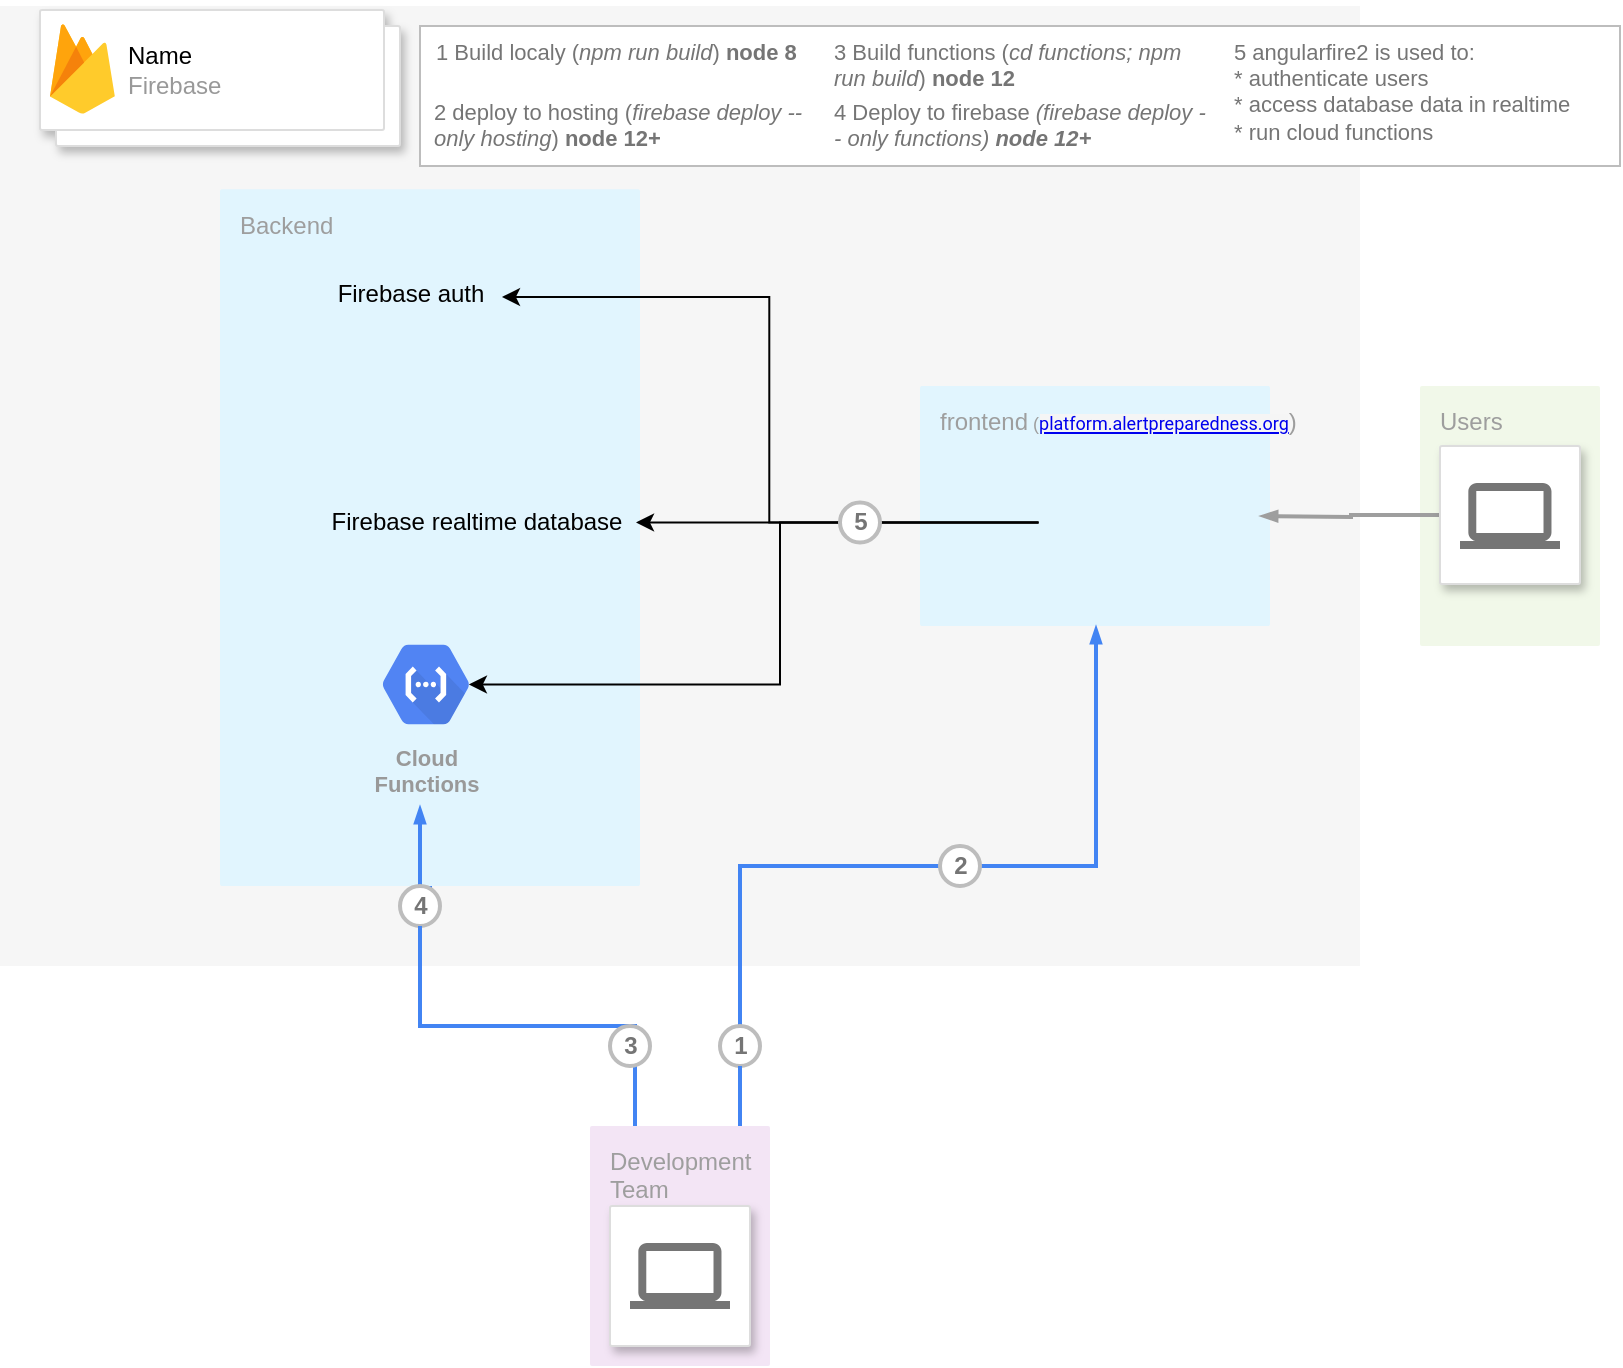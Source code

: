 <mxfile version="14.8.6" type="device"><diagram id="f106602c-feb2-e66a-4537-3a34d633f6aa" name="Page-1"><mxGraphModel dx="1422" dy="774" grid="1" gridSize="10" guides="1" tooltips="1" connect="1" arrows="1" fold="1" page="1" pageScale="1" pageWidth="1169" pageHeight="827" background="none" math="0" shadow="0"><root><mxCell id="0"/><mxCell id="1" parent="0"/><mxCell id="14" value="&lt;b&gt;Google &lt;/b&gt;Cloud Platform" style="fillColor=#F6F6F6;strokeColor=none;shadow=0;gradientColor=none;fontSize=14;align=left;spacing=10;fontColor=#717171;9E9E9E;verticalAlign=top;spacingTop=-4;fontStyle=0;spacingLeft=40;html=1;" parent="1" vertex="1"><mxGeometry x="230" y="100" width="680" height="480" as="geometry"/></mxCell><mxCell id="15" value="" style="shape=mxgraph.gcp2.google_cloud_platform;fillColor=#F6F6F6;strokeColor=none;shadow=0;gradientColor=none;" parent="14" vertex="1"><mxGeometry width="23" height="20" relative="1" as="geometry"><mxPoint x="20" y="10" as="offset"/></mxGeometry></mxCell><mxCell id="VgqkeZ5CzhqDsB53eMJC-788" value="" style="shape=mxgraph.gcp2.doubleRect;strokeColor=#dddddd;shadow=1;strokeWidth=1;" vertex="1" parent="14"><mxGeometry x="20" y="2" width="180" height="68" as="geometry"/></mxCell><mxCell id="VgqkeZ5CzhqDsB53eMJC-789" value="&lt;font color=&quot;#000000&quot;&gt;Name&lt;/font&gt;&lt;br&gt;Firebase" style="dashed=0;connectable=0;html=1;fillColor=#5184F3;strokeColor=none;shape=mxgraph.gcp2.firebase;part=1;labelPosition=right;verticalLabelPosition=middle;align=left;verticalAlign=middle;spacingLeft=5;fontColor=#999999;fontSize=12;" vertex="1" parent="VgqkeZ5CzhqDsB53eMJC-788"><mxGeometry width="32.4" height="45" relative="1" as="geometry"><mxPoint x="5" y="7" as="offset"/></mxGeometry></mxCell><mxCell id="754" value="frontend&lt;font style=&quot;font-size: 9px&quot;&gt; (&lt;a target=&quot;_blank&quot; class=&quot;c5e-simple-link c5e-external-link h5g-custom-domain-name md-gmp-blue-theme&quot; href=&quot;https://platform.alertpreparedness.org/&quot; style=&quot;position: relative ; cursor: pointer ; font-family: &amp;#34;roboto&amp;#34; , &amp;#34;helvetica neue&amp;#34; , sans-serif ; background-color: rgb(245 , 245 , 245)&quot;&gt;platform.alertpreparedness.org&lt;/a&gt;&lt;/font&gt;)" style="rounded=1;absoluteArcSize=1;arcSize=2;html=1;strokeColor=none;gradientColor=none;shadow=0;dashed=0;strokeColor=none;fontSize=12;fontColor=#9E9E9E;align=left;verticalAlign=top;spacing=10;spacingTop=-4;fillColor=#E1F5FE;" parent="14" vertex="1"><mxGeometry x="460" y="190" width="175" height="120" as="geometry"/></mxCell><mxCell id="VgqkeZ5CzhqDsB53eMJC-792" value="" style="shape=image;html=1;verticalAlign=top;verticalLabelPosition=bottom;labelBackgroundColor=#ffffff;imageAspect=0;aspect=fixed;image=https://cdn0.iconfinder.com/data/icons/long-shadow-web-icons/512/angular-128.png" vertex="1" parent="14"><mxGeometry x="519.25" y="230" width="56.5" height="56.5" as="geometry"/></mxCell><mxCell id="753" value="Backend" style="rounded=1;absoluteArcSize=1;arcSize=2;html=1;strokeColor=none;gradientColor=none;shadow=0;dashed=0;strokeColor=none;fontSize=12;fontColor=#9E9E9E;align=left;verticalAlign=top;spacing=10;spacingTop=-4;fillColor=#E1F5FE;" parent="14" vertex="1"><mxGeometry x="110" y="91.63" width="210" height="348.37" as="geometry"/></mxCell><mxCell id="VgqkeZ5CzhqDsB53eMJC-796" value="" style="shape=image;html=1;verticalAlign=top;verticalLabelPosition=bottom;labelBackgroundColor=#ffffff;imageAspect=0;aspect=fixed;image=https://cdn4.iconfinder.com/data/icons/google-i-o-2016/512/google_firebase-2-128.png" vertex="1" parent="14"><mxGeometry x="130" y="130" width="28" height="28" as="geometry"/></mxCell><mxCell id="VgqkeZ5CzhqDsB53eMJC-797" value="Firebase auth" style="text;html=1;resizable=0;autosize=1;align=center;verticalAlign=middle;points=[];fillColor=none;strokeColor=none;rounded=0;" vertex="1" parent="14"><mxGeometry x="160" y="134" width="90" height="20" as="geometry"/></mxCell><mxCell id="VgqkeZ5CzhqDsB53eMJC-809" style="edgeStyle=orthogonalEdgeStyle;rounded=0;orthogonalLoop=1;jettySize=auto;html=1;exitX=0;exitY=0.5;exitDx=0;exitDy=0;entryX=1.011;entryY=0.575;entryDx=0;entryDy=0;entryPerimeter=0;" edge="1" parent="14" source="VgqkeZ5CzhqDsB53eMJC-792" target="VgqkeZ5CzhqDsB53eMJC-797"><mxGeometry relative="1" as="geometry"/></mxCell><mxCell id="756" value="Users" style="rounded=1;absoluteArcSize=1;arcSize=2;html=1;strokeColor=none;gradientColor=none;shadow=0;dashed=0;strokeColor=none;fontSize=12;fontColor=#9E9E9E;align=left;verticalAlign=top;spacing=10;spacingTop=-4;fillColor=#F1F8E9;" parent="1" vertex="1"><mxGeometry x="940" y="290" width="90" height="130" as="geometry"/></mxCell><mxCell id="757" style="edgeStyle=orthogonalEdgeStyle;rounded=0;html=1;labelBackgroundColor=none;startFill=1;startSize=4;endArrow=blockThin;endFill=1;endSize=4;jettySize=auto;orthogonalLoop=1;strokeColor=#4284F3;strokeWidth=2;fontSize=12;fontColor=#000000;align=center;dashed=0;startArrow=none;" parent="1" source="771" target="754" edge="1"><mxGeometry relative="1" as="geometry"><mxPoint x="250" y="230" as="targetPoint"/><Array as="points"><mxPoint x="600" y="530"/><mxPoint x="778" y="530"/></Array></mxGeometry></mxCell><mxCell id="734" value="Development&lt;br&gt;Team&lt;br&gt;" style="rounded=1;absoluteArcSize=1;arcSize=2;html=1;strokeColor=none;gradientColor=none;shadow=0;dashed=0;strokeColor=none;fontSize=12;fontColor=#9E9E9E;align=left;verticalAlign=top;spacing=10;spacingTop=-4;fillColor=#F3E5F5;" parent="1" vertex="1"><mxGeometry x="525" y="660" width="90" height="120" as="geometry"/></mxCell><mxCell id="732" value="" style="strokeColor=#dddddd;fillColor=#ffffff;shadow=1;strokeWidth=1;rounded=1;absoluteArcSize=1;arcSize=2;labelPosition=center;verticalLabelPosition=middle;align=center;verticalAlign=bottom;spacingLeft=0;fontColor=#999999;fontSize=12;whiteSpace=wrap;spacingBottom=2;html=1;" parent="1" vertex="1"><mxGeometry x="535" y="700" width="70" height="70" as="geometry"/></mxCell><mxCell id="733" value="" style="dashed=0;connectable=0;html=1;fillColor=#757575;strokeColor=none;shape=mxgraph.gcp2.laptop;part=1;" parent="732" vertex="1"><mxGeometry x="0.5" width="50" height="33" relative="1" as="geometry"><mxPoint x="-25" y="18.5" as="offset"/></mxGeometry></mxCell><mxCell id="758" style="edgeStyle=orthogonalEdgeStyle;rounded=0;html=1;labelBackgroundColor=none;startFill=1;startSize=4;endArrow=blockThin;endFill=1;endSize=4;jettySize=auto;orthogonalLoop=1;strokeColor=#4284F3;strokeWidth=2;fontSize=12;fontColor=#000000;align=center;dashed=0;exitX=0.5;exitY=1;exitDx=0;exitDy=0;startArrow=none;" parent="1" source="753" edge="1"><mxGeometry relative="1" as="geometry"><mxPoint x="476" y="630" as="sourcePoint"/><mxPoint x="440" y="500" as="targetPoint"/><Array as="points"><mxPoint x="445" y="550"/><mxPoint x="440" y="550"/></Array></mxGeometry></mxCell><mxCell id="767" style="edgeStyle=orthogonalEdgeStyle;rounded=0;html=1;labelBackgroundColor=none;startFill=1;startSize=4;endArrow=blockThin;endFill=1;endSize=4;jettySize=auto;orthogonalLoop=1;strokeColor=#9E9E9E;strokeWidth=2;fontSize=12;fontColor=#000000;align=center;dashed=0;" parent="1" source="749" edge="1"><mxGeometry relative="1" as="geometry"><mxPoint x="860" y="355" as="targetPoint"/></mxGeometry></mxCell><mxCell id="749" value="" style="strokeColor=#dddddd;fillColor=#ffffff;shadow=1;strokeWidth=1;rounded=1;absoluteArcSize=1;arcSize=2;labelPosition=center;verticalLabelPosition=middle;align=center;verticalAlign=bottom;spacingLeft=0;fontColor=#999999;fontSize=12;whiteSpace=wrap;spacingBottom=2;html=1;" parent="1" vertex="1"><mxGeometry x="950" y="320" width="70" height="69" as="geometry"/></mxCell><mxCell id="750" value="" style="dashed=0;connectable=0;html=1;fillColor=#757575;strokeColor=none;shape=mxgraph.gcp2.laptop;part=1;" parent="749" vertex="1"><mxGeometry x="0.5" width="50" height="33" relative="1" as="geometry"><mxPoint x="-25" y="18.5" as="offset"/></mxGeometry></mxCell><mxCell id="772" value="2" style="shape=ellipse;fillColor=#ffffff;strokeColor=#BDBDBD;strokeWidth=2;shadow=0;gradientColor=none;fontColor=#757575;align=center;html=1;fontStyle=1;spacingTop=-1;" parent="1" vertex="1"><mxGeometry x="700" y="520" width="20" height="20" as="geometry"/></mxCell><mxCell id="779" value="" style="fillColor=#ffffff;strokeColor=#BDBDBD;strokeWidth=1;shadow=0;gradientColor=none;fontSize=10;fontColor=#9E9E9E;align=center;html=1;" parent="1" vertex="1"><mxGeometry x="440" y="110" width="600" height="70" as="geometry"/></mxCell><mxCell id="780" value="1 Build localy (&lt;i&gt;npm run build&lt;/i&gt;) &lt;b&gt;node 8&lt;/b&gt;" style="strokeColor=none;fillColor=none;fontColor=#757575;align=left;html=1;fontStyle=0;spacingLeft=5;fontSize=11;verticalAlign=top;whiteSpace=wrap;spacingRight=5;" parent="779" vertex="1"><mxGeometry width="200" height="30" relative="1" as="geometry"><mxPoint x="1" as="offset"/></mxGeometry></mxCell><mxCell id="781" value="2 deploy to hosting (&lt;i&gt;firebase deploy --only hosting&lt;/i&gt;) &lt;b&gt;node 12+&lt;/b&gt;" style="strokeColor=none;fillColor=none;fontColor=#757575;align=left;html=1;fontStyle=0;spacingLeft=5;fontSize=11;verticalAlign=top;whiteSpace=wrap;spacingRight=5;" parent="779" vertex="1"><mxGeometry width="200" height="30" relative="1" as="geometry"><mxPoint y="30" as="offset"/></mxGeometry></mxCell><mxCell id="782" value="3 Build functions (&lt;i&gt;cd functions; npm run build&lt;/i&gt;)&amp;nbsp;&lt;b&gt;node 12&lt;/b&gt;" style="strokeColor=none;fillColor=none;fontColor=#757575;align=left;html=1;fontStyle=0;spacingLeft=5;fontSize=11;verticalAlign=top;whiteSpace=wrap;spacingRight=5;" parent="779" vertex="1"><mxGeometry width="200" height="30" relative="1" as="geometry"><mxPoint x="200" as="offset"/></mxGeometry></mxCell><mxCell id="783" value="4 Deploy to firebase &lt;i&gt;(firebase deploy -- only functions) &lt;b&gt;node 12+&lt;/b&gt;&lt;br&gt;&lt;/i&gt;" style="strokeColor=none;fillColor=none;fontColor=#757575;align=left;html=1;fontStyle=0;spacingLeft=5;fontSize=11;verticalAlign=top;whiteSpace=wrap;spacingRight=5;" parent="779" vertex="1"><mxGeometry width="200" height="30" relative="1" as="geometry"><mxPoint x="200" y="30" as="offset"/></mxGeometry></mxCell><mxCell id="784" value="5 angularfire2 is used to:&lt;br&gt;* authenticate users&lt;br&gt;* access database data in realtime&lt;br&gt;* run cloud functions" style="strokeColor=none;fillColor=none;fontColor=#757575;align=left;html=1;fontStyle=0;spacingLeft=5;fontSize=11;verticalAlign=top;whiteSpace=wrap;spacingRight=5;" parent="779" vertex="1"><mxGeometry width="200" height="30" relative="1" as="geometry"><mxPoint x="400" as="offset"/></mxGeometry></mxCell><mxCell id="771" value="1" style="shape=ellipse;fillColor=#ffffff;strokeColor=#BDBDBD;strokeWidth=2;shadow=0;gradientColor=none;fontColor=#757575;align=center;html=1;fontStyle=1;spacingTop=-1;" parent="1" vertex="1"><mxGeometry x="590" y="610" width="20" height="20" as="geometry"/></mxCell><mxCell id="VgqkeZ5CzhqDsB53eMJC-795" value="" style="edgeStyle=orthogonalEdgeStyle;rounded=0;html=1;labelBackgroundColor=none;startFill=1;startSize=4;endArrow=none;endFill=1;endSize=4;jettySize=auto;orthogonalLoop=1;strokeColor=#4284F3;strokeWidth=2;fontSize=12;fontColor=#000000;align=center;dashed=0;" edge="1" parent="1" source="734" target="771"><mxGeometry relative="1" as="geometry"><mxPoint x="600" y="660" as="sourcePoint"/><mxPoint x="778" y="410" as="targetPoint"/><Array as="points"><mxPoint x="600" y="650"/><mxPoint x="600" y="650"/></Array></mxGeometry></mxCell><mxCell id="VgqkeZ5CzhqDsB53eMJC-791" value="Cloud&#10;Functions" style="html=1;fillColor=#5184F3;strokeColor=none;verticalAlign=top;labelPosition=center;verticalLabelPosition=bottom;align=center;spacingTop=-6;fontSize=11;fontStyle=1;fontColor=#999999;shape=mxgraph.gcp2.hexIcon;prIcon=cloud_functions" vertex="1" parent="1"><mxGeometry x="410" y="410" width="66" height="58.5" as="geometry"/></mxCell><mxCell id="VgqkeZ5CzhqDsB53eMJC-798" value="" style="shape=image;html=1;verticalAlign=top;verticalLabelPosition=bottom;labelBackgroundColor=#ffffff;imageAspect=0;aspect=fixed;image=https://cdn4.iconfinder.com/data/icons/google-i-o-2016/512/google_firebase-2-128.png" vertex="1" parent="1"><mxGeometry x="360" y="344.25" width="28" height="28" as="geometry"/></mxCell><mxCell id="VgqkeZ5CzhqDsB53eMJC-799" value="Firebase realtime database" style="text;html=1;resizable=0;autosize=1;align=center;verticalAlign=middle;points=[];fillColor=none;strokeColor=none;rounded=0;" vertex="1" parent="1"><mxGeometry x="388" y="348.25" width="160" height="20" as="geometry"/></mxCell><mxCell id="VgqkeZ5CzhqDsB53eMJC-801" value="" style="shape=image;html=1;verticalAlign=top;verticalLabelPosition=bottom;labelBackgroundColor=#ffffff;imageAspect=0;aspect=fixed;image=https://cdn4.iconfinder.com/data/icons/google-i-o-2016/512/google_firebase-2-128.png" vertex="1" parent="1"><mxGeometry x="370" y="425.25" width="28" height="28" as="geometry"/></mxCell><mxCell id="774" value="4" style="shape=ellipse;fillColor=#ffffff;strokeColor=#BDBDBD;strokeWidth=2;shadow=0;gradientColor=none;fontColor=#757575;align=center;html=1;fontStyle=1;spacingTop=-1;" parent="1" vertex="1"><mxGeometry x="430" y="540" width="20" height="20" as="geometry"/></mxCell><mxCell id="VgqkeZ5CzhqDsB53eMJC-805" value="" style="edgeStyle=orthogonalEdgeStyle;rounded=0;html=1;labelBackgroundColor=none;startFill=1;startSize=4;endArrow=none;endFill=1;endSize=4;jettySize=auto;orthogonalLoop=1;strokeColor=#4284F3;strokeWidth=2;fontSize=12;fontColor=#000000;align=center;dashed=0;exitX=0.25;exitY=0;exitDx=0;exitDy=0;" edge="1" parent="1" source="734" target="774"><mxGeometry relative="1" as="geometry"><mxPoint x="547.5" y="660" as="sourcePoint"/><mxPoint x="440" y="500" as="targetPoint"/></mxGeometry></mxCell><mxCell id="VgqkeZ5CzhqDsB53eMJC-811" style="edgeStyle=orthogonalEdgeStyle;rounded=0;orthogonalLoop=1;jettySize=auto;html=1;exitX=0;exitY=0.5;exitDx=0;exitDy=0;entryX=0.825;entryY=0.5;entryDx=0;entryDy=0;entryPerimeter=0;startArrow=none;" edge="1" parent="1" source="775" target="VgqkeZ5CzhqDsB53eMJC-791"><mxGeometry relative="1" as="geometry"><Array as="points"><mxPoint x="620" y="358"/><mxPoint x="620" y="439"/></Array></mxGeometry></mxCell><mxCell id="VgqkeZ5CzhqDsB53eMJC-812" value="" style="edgeStyle=orthogonalEdgeStyle;rounded=0;orthogonalLoop=1;jettySize=auto;html=1;exitX=0;exitY=0.5;exitDx=0;exitDy=0;entryX=0.825;entryY=0.5;entryDx=0;entryDy=0;entryPerimeter=0;endArrow=none;" edge="1" parent="1" source="VgqkeZ5CzhqDsB53eMJC-792" target="775"><mxGeometry relative="1" as="geometry"><mxPoint x="749.25" y="358.25" as="sourcePoint"/><mxPoint x="464.45" y="439.25" as="targetPoint"/><Array as="points"/></mxGeometry></mxCell><mxCell id="773" value="3" style="shape=ellipse;fillColor=#ffffff;strokeColor=#BDBDBD;strokeWidth=2;shadow=0;gradientColor=none;fontColor=#757575;align=center;html=1;fontStyle=1;spacingTop=-1;" parent="1" vertex="1"><mxGeometry x="535" y="610" width="20" height="20" as="geometry"/></mxCell><mxCell id="VgqkeZ5CzhqDsB53eMJC-813" style="edgeStyle=orthogonalEdgeStyle;rounded=0;orthogonalLoop=1;jettySize=auto;html=1;exitX=0;exitY=0.5;exitDx=0;exitDy=0;" edge="1" parent="1" source="VgqkeZ5CzhqDsB53eMJC-792" target="VgqkeZ5CzhqDsB53eMJC-799"><mxGeometry relative="1" as="geometry"/></mxCell><mxCell id="775" value="5" style="shape=ellipse;fillColor=#ffffff;strokeColor=#BDBDBD;strokeWidth=2;shadow=0;gradientColor=none;fontColor=#757575;align=center;html=1;fontStyle=1;spacingTop=-1;" parent="1" vertex="1"><mxGeometry x="650" y="348.25" width="20" height="20" as="geometry"/></mxCell></root></mxGraphModel></diagram></mxfile>